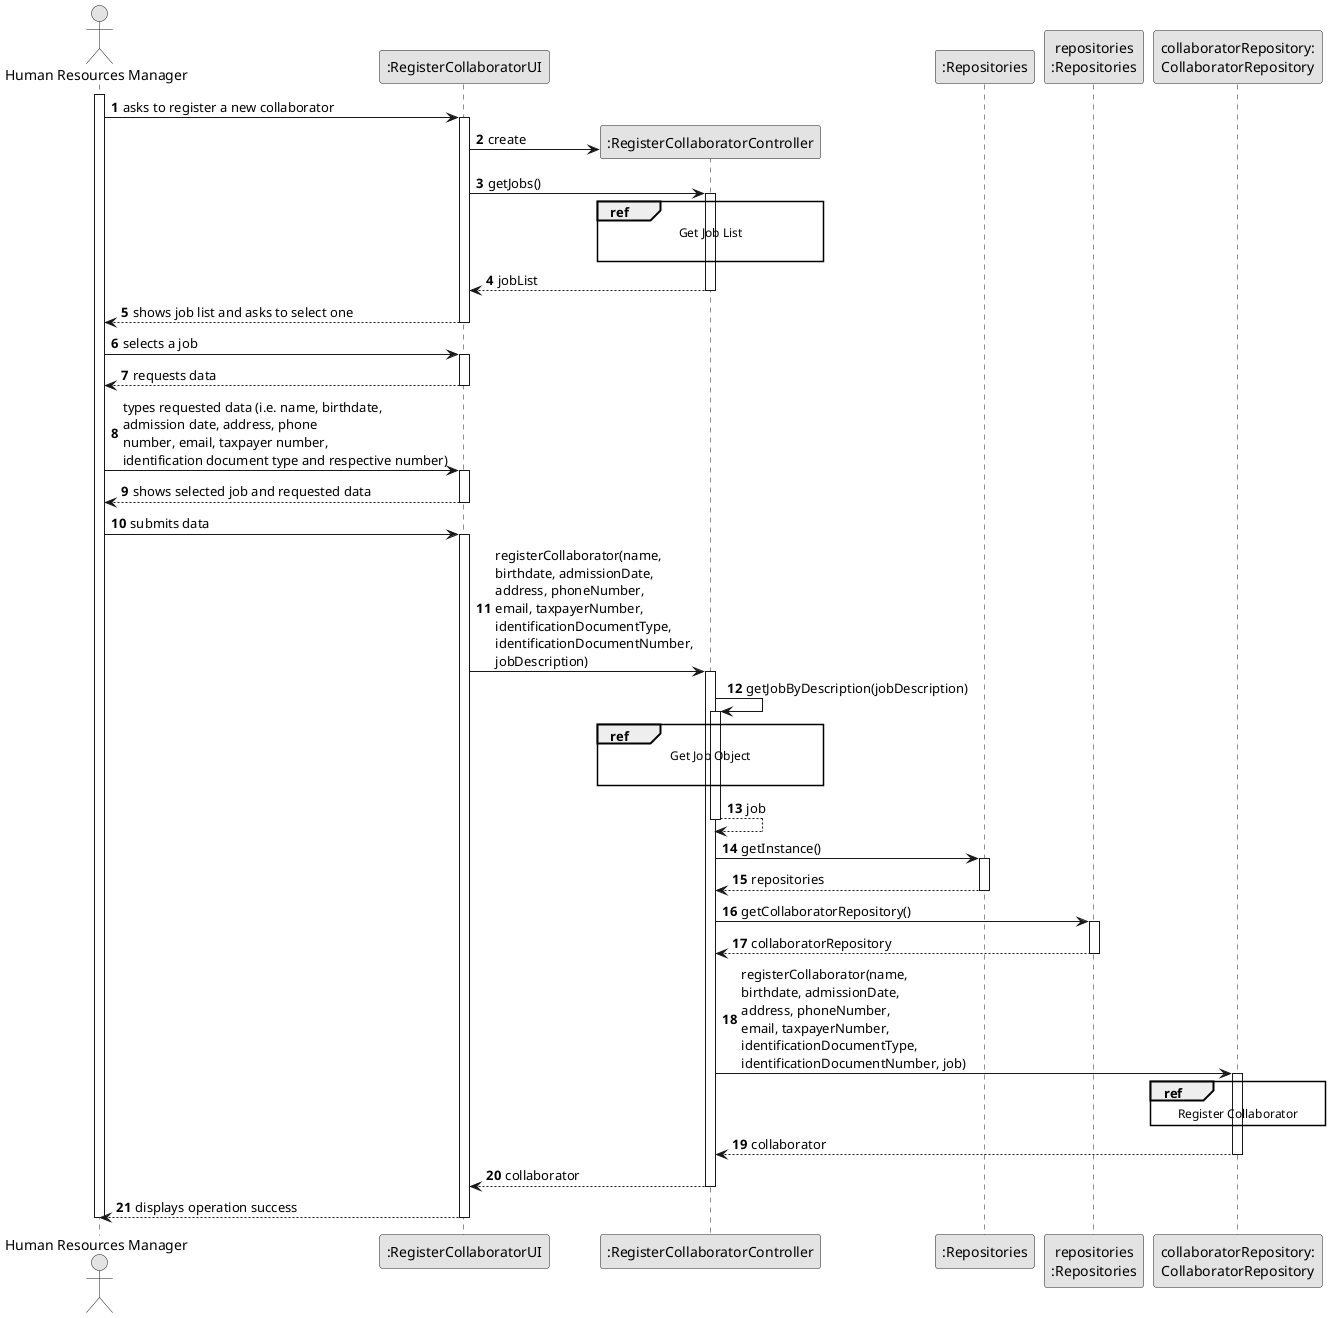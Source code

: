 @startuml
skinparam monochrome true
skinparam packageStyle rectangle
skinparam shadowing false

autonumber

'hide footbox
actor "Human Resources Manager" as HRM
participant ":RegisterCollaboratorUI" as UI
participant ":RegisterCollaboratorController" as CTRL
participant ":Repositories" as RepositorySingleton
participant "repositories\n:Repositories" as PLAT
participant "collaboratorRepository:\nCollaboratorRepository" as CollaboratorRepository

activate HRM

        HRM -> UI : asks to register a new collaborator

        activate UI

            UI -> CTRL** : create

            UI -> CTRL : getJobs()
            ref over CTRL
                Get Job List

            end ref

            activate CTRL

                CTRL --> UI : jobList
            deactivate CTRL

            UI --> HRM : shows job list and asks to select one
        deactivate UI

    HRM -> UI : selects a job
    activate UI

        UI --> HRM : requests data
    deactivate UI

    HRM -> UI : types requested data (i.e. name, birthdate,\nadmission date, address, phone\nnumber, email, taxpayer number,\nidentification document type and respective number)
    activate UI

        UI --> HRM : shows selected job and requested data
    deactivate UI

    HRM -> UI : submits data
    activate UI

        UI -> CTRL : registerCollaborator(name,\nbirthdate, admissionDate,\naddress, phoneNumber,\nemail, taxpayerNumber,\nidentificationDocumentType,\nidentificationDocumentNumber,\njobDescription)
        activate CTRL

            CTRL -> CTRL : getJobByDescription(jobDescription)
            activate CTRL

                ref over CTRL
                    Get Job Object

                end ref


                    CTRL --> CTRL : job
            deactivate CTRL

            CTRL -> RepositorySingleton : getInstance()
                activate RepositorySingleton

                    RepositorySingleton --> CTRL: repositories
                deactivate RepositorySingleton

                CTRL -> PLAT : getCollaboratorRepository()
                activate PLAT

                     PLAT --> CTRL: collaboratorRepository
            deactivate PLAT

            CTRL -> CollaboratorRepository: registerCollaborator(name,\nbirthdate, admissionDate,\naddress, phoneNumber,\nemail, taxpayerNumber,\nidentificationDocumentType,\nidentificationDocumentNumber, job)
            activate CollaboratorRepository

                ref over CollaboratorRepository
                    Register Collaborator
                end ref

                CollaboratorRepository --> CTRL : collaborator

            deactivate CollaboratorRepository

            CTRL --> UI: collaborator
            deactivate CTRL
            UI --> HRM: displays operation success
    deactivate UI

deactivate HRM


@enduml